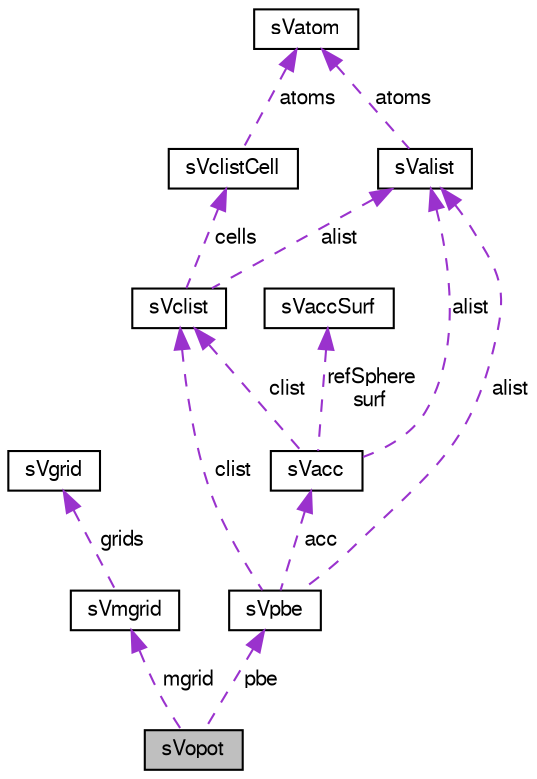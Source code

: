 digraph "sVopot"
{
  edge [fontname="FreeSans",fontsize="10",labelfontname="FreeSans",labelfontsize="10"];
  node [fontname="FreeSans",fontsize="10",shape=record];
  Node1 [label="sVopot",height=0.2,width=0.4,color="black", fillcolor="grey75", style="filled" fontcolor="black"];
  Node2 -> Node1 [dir="back",color="darkorchid3",fontsize="10",style="dashed",label=" mgrid" ,fontname="FreeSans"];
  Node2 [label="sVmgrid",height=0.2,width=0.4,color="black", fillcolor="white", style="filled",URL="$structs_vmgrid.html",tooltip="Multiresoltion oracle for Cartesian mesh data."];
  Node3 -> Node2 [dir="back",color="darkorchid3",fontsize="10",style="dashed",label=" grids" ,fontname="FreeSans"];
  Node3 [label="sVgrid",height=0.2,width=0.4,color="black", fillcolor="white", style="filled",URL="$structs_vgrid.html",tooltip="Electrostatic potential oracle for Cartesian mesh data."];
  Node4 -> Node1 [dir="back",color="darkorchid3",fontsize="10",style="dashed",label=" pbe" ,fontname="FreeSans"];
  Node4 [label="sVpbe",height=0.2,width=0.4,color="black", fillcolor="white", style="filled",URL="$structs_vpbe.html",tooltip="Contains public data members for Vpbe class/module."];
  Node5 -> Node4 [dir="back",color="darkorchid3",fontsize="10",style="dashed",label=" acc" ,fontname="FreeSans"];
  Node5 [label="sVacc",height=0.2,width=0.4,color="black", fillcolor="white", style="filled",URL="$structs_vacc.html",tooltip="Oracle for solvent- and ion-accessibility around a biomolecule."];
  Node6 -> Node5 [dir="back",color="darkorchid3",fontsize="10",style="dashed",label=" alist" ,fontname="FreeSans"];
  Node6 [label="sValist",height=0.2,width=0.4,color="black", fillcolor="white", style="filled",URL="$structs_valist.html",tooltip="Container class for list of atom objects."];
  Node7 -> Node6 [dir="back",color="darkorchid3",fontsize="10",style="dashed",label=" atoms" ,fontname="FreeSans"];
  Node7 [label="sVatom",height=0.2,width=0.4,color="black", fillcolor="white", style="filled",URL="$structs_vatom.html",tooltip="Contains public data members for Vatom class/module."];
  Node8 -> Node5 [dir="back",color="darkorchid3",fontsize="10",style="dashed",label=" clist" ,fontname="FreeSans"];
  Node8 [label="sVclist",height=0.2,width=0.4,color="black", fillcolor="white", style="filled",URL="$structs_vclist.html",tooltip="Atom cell list."];
  Node6 -> Node8 [dir="back",color="darkorchid3",fontsize="10",style="dashed",label=" alist" ,fontname="FreeSans"];
  Node9 -> Node8 [dir="back",color="darkorchid3",fontsize="10",style="dashed",label=" cells" ,fontname="FreeSans"];
  Node9 [label="sVclistCell",height=0.2,width=0.4,color="black", fillcolor="white", style="filled",URL="$structs_vclist_cell.html",tooltip="Atom cell list cell."];
  Node7 -> Node9 [dir="back",color="darkorchid3",fontsize="10",style="dashed",label=" atoms" ,fontname="FreeSans"];
  Node10 -> Node5 [dir="back",color="darkorchid3",fontsize="10",style="dashed",label=" refSphere\nsurf" ,fontname="FreeSans"];
  Node10 [label="sVaccSurf",height=0.2,width=0.4,color="black", fillcolor="white", style="filled",URL="$structs_vacc_surf.html",tooltip="Surface object list of per-atom surface points."];
  Node6 -> Node4 [dir="back",color="darkorchid3",fontsize="10",style="dashed",label=" alist" ,fontname="FreeSans"];
  Node8 -> Node4 [dir="back",color="darkorchid3",fontsize="10",style="dashed",label=" clist" ,fontname="FreeSans"];
}

